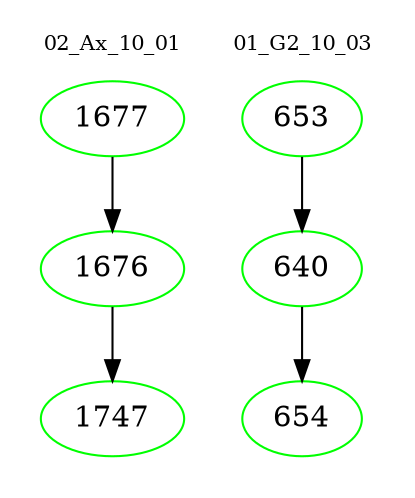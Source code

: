 digraph{
subgraph cluster_0 {
color = white
label = "02_Ax_10_01";
fontsize=10;
T0_1677 [label="1677", color="green"]
T0_1677 -> T0_1676 [color="black"]
T0_1676 [label="1676", color="green"]
T0_1676 -> T0_1747 [color="black"]
T0_1747 [label="1747", color="green"]
}
subgraph cluster_1 {
color = white
label = "01_G2_10_03";
fontsize=10;
T1_653 [label="653", color="green"]
T1_653 -> T1_640 [color="black"]
T1_640 [label="640", color="green"]
T1_640 -> T1_654 [color="black"]
T1_654 [label="654", color="green"]
}
}

